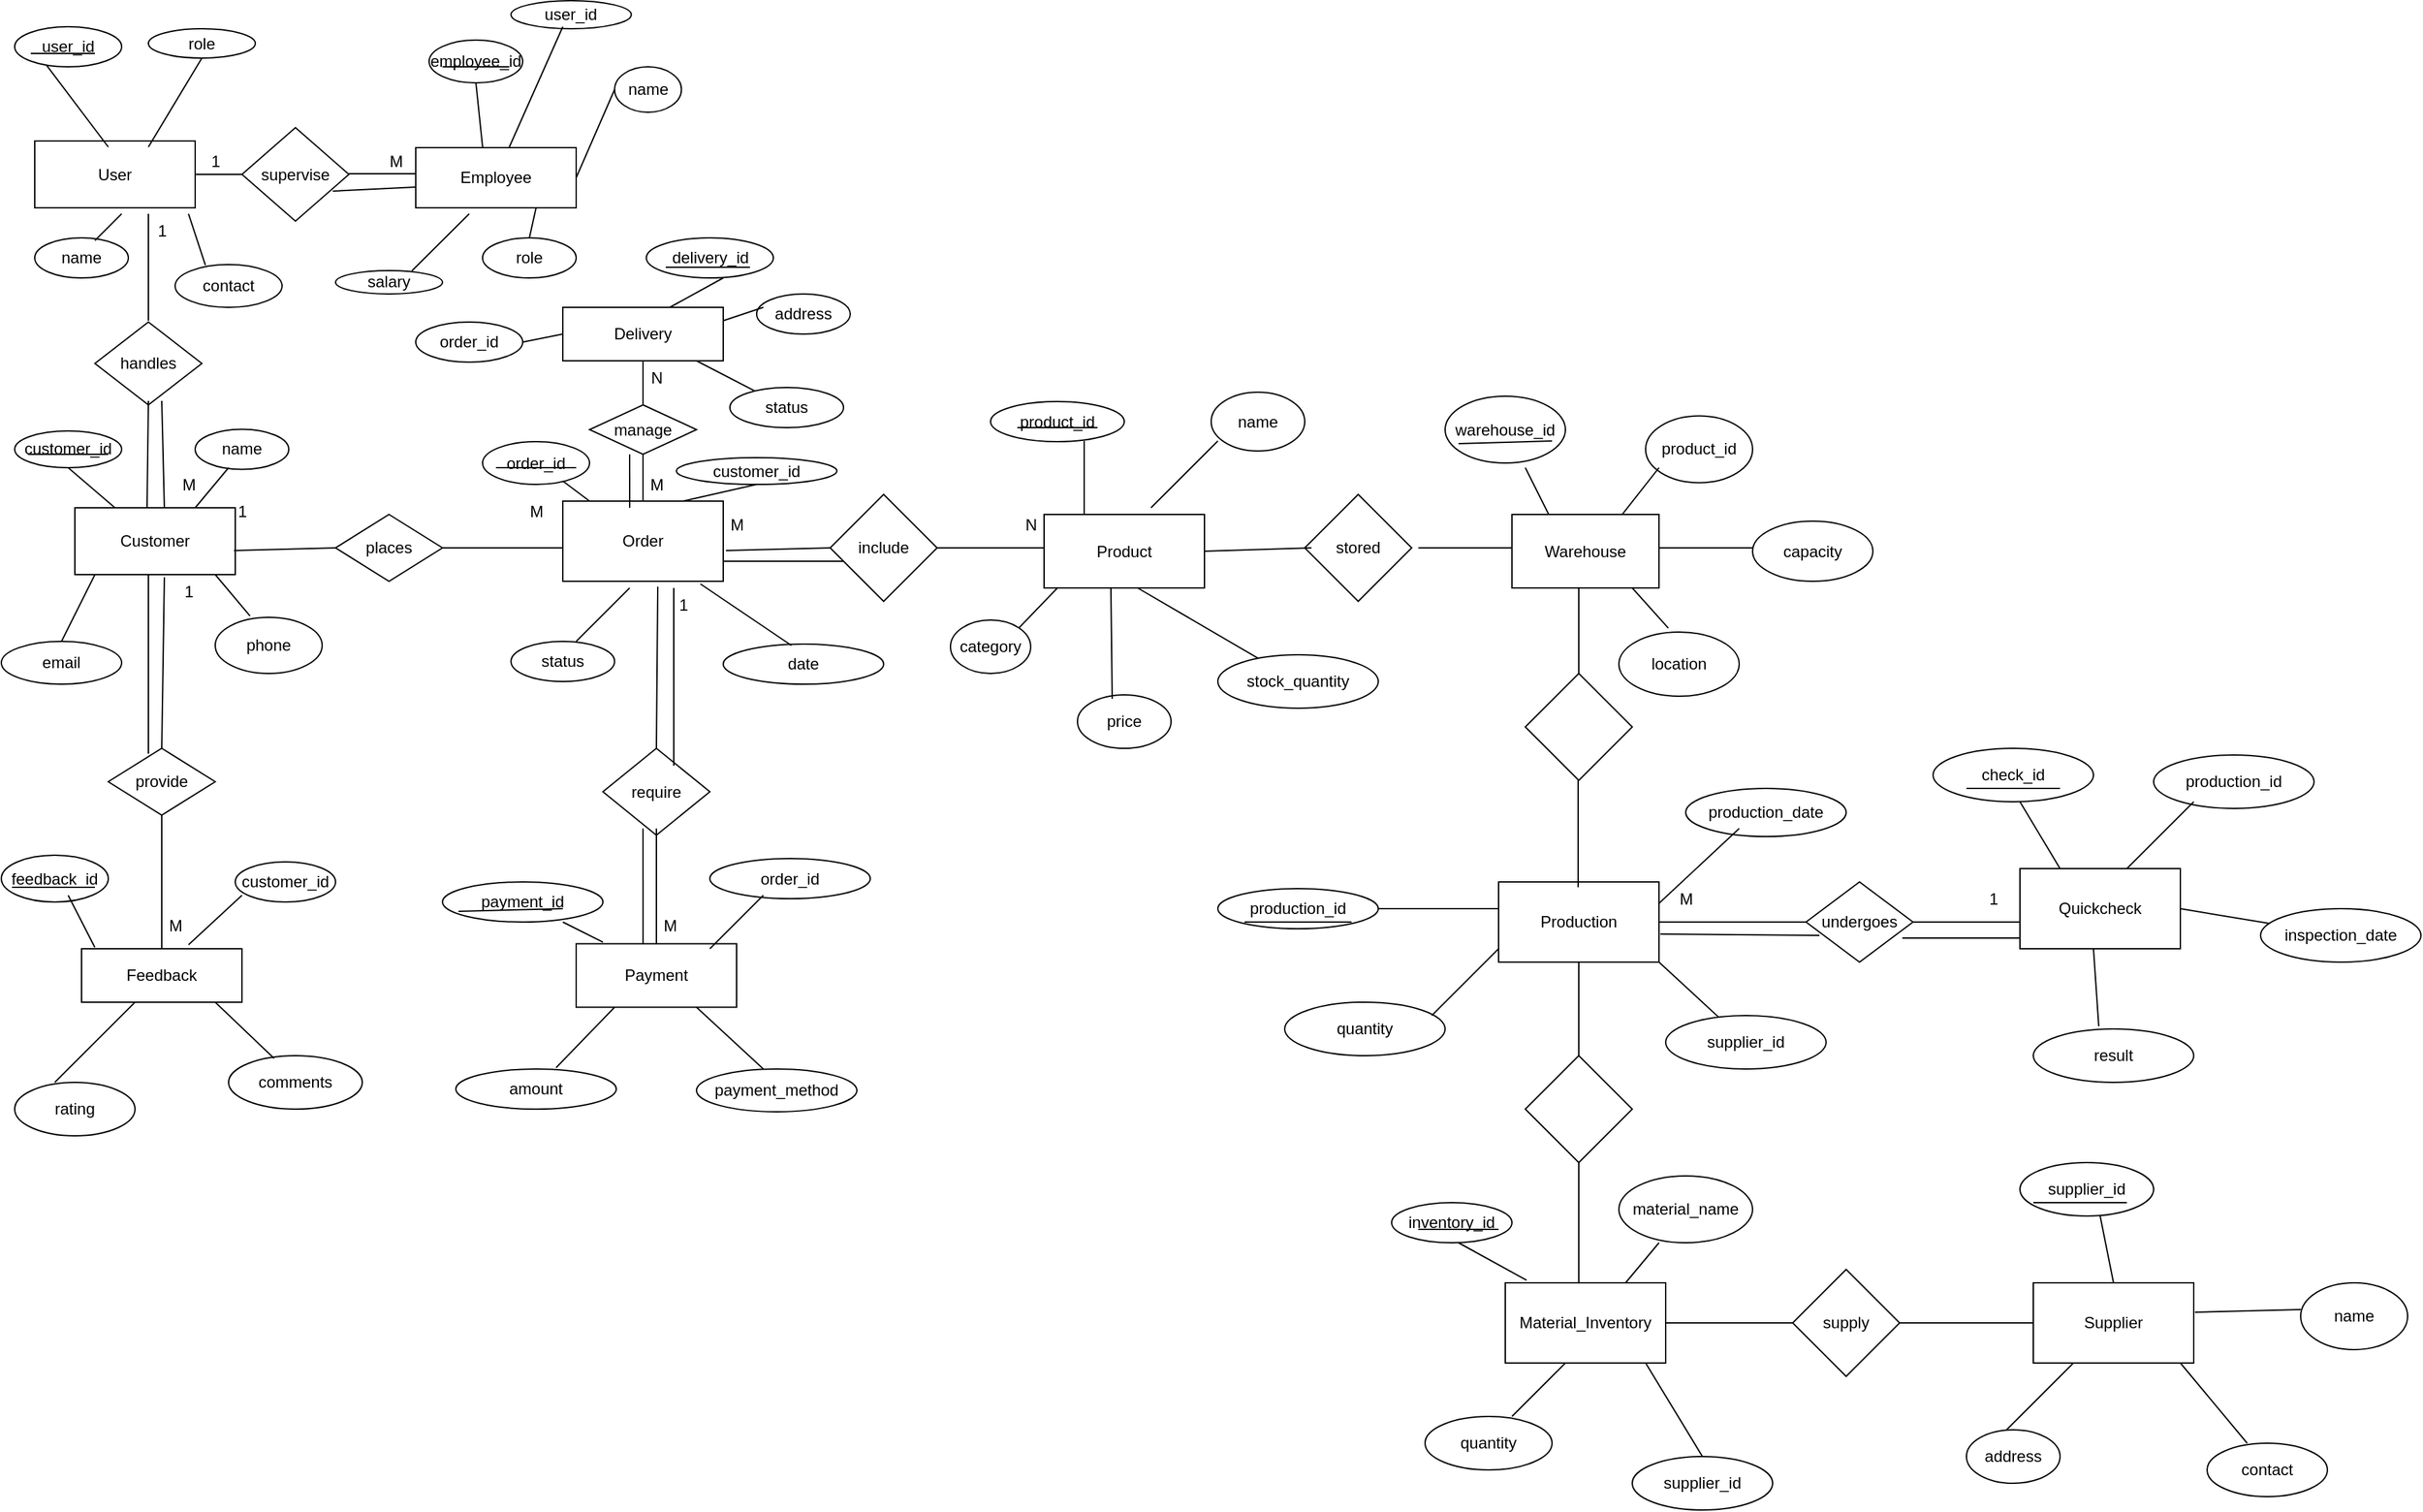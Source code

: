 <mxfile version="26.1.0">
  <diagram name="Page-1" id="tY160nIjRVUeN9yf9rYt">
    <mxGraphModel dx="1669" dy="731" grid="1" gridSize="10" guides="1" tooltips="1" connect="1" arrows="1" fold="1" page="1" pageScale="1" pageWidth="2339" pageHeight="3300" math="0" shadow="0">
      <root>
        <mxCell id="0" />
        <mxCell id="1" parent="0" />
        <mxCell id="fzBJJGRwk2IUik0zCbTJ-2" value="User" style="rounded=0;whiteSpace=wrap;html=1;" parent="1" vertex="1">
          <mxGeometry x="35" y="1775.5" width="120" height="50" as="geometry" />
        </mxCell>
        <mxCell id="fzBJJGRwk2IUik0zCbTJ-7" value="Employee" style="rounded=0;whiteSpace=wrap;html=1;" parent="1" vertex="1">
          <mxGeometry x="320" y="1780.5" width="120" height="45" as="geometry" />
        </mxCell>
        <mxCell id="fzBJJGRwk2IUik0zCbTJ-11" value="Customer" style="rounded=0;whiteSpace=wrap;html=1;" parent="1" vertex="1">
          <mxGeometry x="65" y="2050" width="120" height="50" as="geometry" />
        </mxCell>
        <mxCell id="fzBJJGRwk2IUik0zCbTJ-12" value="" style="endArrow=none;html=1;rounded=0;exitX=1;exitY=0.5;exitDx=0;exitDy=0;" parent="1" source="fzBJJGRwk2IUik0zCbTJ-2" target="fzBJJGRwk2IUik0zCbTJ-5" edge="1">
          <mxGeometry width="50" height="50" relative="1" as="geometry">
            <mxPoint x="160" y="1840" as="sourcePoint" />
            <mxPoint x="280" y="1840" as="targetPoint" />
          </mxGeometry>
        </mxCell>
        <mxCell id="fzBJJGRwk2IUik0zCbTJ-5" value="supervise" style="rhombus;whiteSpace=wrap;html=1;" parent="1" vertex="1">
          <mxGeometry x="190" y="1765.5" width="80" height="70" as="geometry" />
        </mxCell>
        <mxCell id="fzBJJGRwk2IUik0zCbTJ-14" value="provide" style="rhombus;whiteSpace=wrap;html=1;" parent="1" vertex="1">
          <mxGeometry x="90" y="2230" width="80" height="50" as="geometry" />
        </mxCell>
        <mxCell id="fzBJJGRwk2IUik0zCbTJ-18" value="Feedback" style="rounded=0;whiteSpace=wrap;html=1;" parent="1" vertex="1">
          <mxGeometry x="70" y="2380" width="120" height="40" as="geometry" />
        </mxCell>
        <mxCell id="fzBJJGRwk2IUik0zCbTJ-25" value="Order" style="rounded=0;whiteSpace=wrap;html=1;" parent="1" vertex="1">
          <mxGeometry x="430" y="2045" width="120" height="60" as="geometry" />
        </mxCell>
        <mxCell id="fzBJJGRwk2IUik0zCbTJ-32" style="edgeStyle=orthogonalEdgeStyle;rounded=0;orthogonalLoop=1;jettySize=auto;html=1;exitX=0.5;exitY=1;exitDx=0;exitDy=0;" parent="1" edge="1">
          <mxGeometry relative="1" as="geometry">
            <mxPoint x="700" y="2120" as="sourcePoint" />
            <mxPoint x="700" y="2120" as="targetPoint" />
          </mxGeometry>
        </mxCell>
        <mxCell id="fzBJJGRwk2IUik0zCbTJ-37" value="Delivery" style="rounded=0;whiteSpace=wrap;html=1;" parent="1" vertex="1">
          <mxGeometry x="430" y="1900" width="120" height="40" as="geometry" />
        </mxCell>
        <mxCell id="fzBJJGRwk2IUik0zCbTJ-38" value="Payment" style="rounded=0;whiteSpace=wrap;html=1;" parent="1" vertex="1">
          <mxGeometry x="440" y="2376.25" width="120" height="47.5" as="geometry" />
        </mxCell>
        <mxCell id="fzBJJGRwk2IUik0zCbTJ-39" value="Product" style="rounded=0;whiteSpace=wrap;html=1;" parent="1" vertex="1">
          <mxGeometry x="790" y="2055" width="120" height="55" as="geometry" />
        </mxCell>
        <mxCell id="fzBJJGRwk2IUik0zCbTJ-46" value="Warehouse" style="rounded=0;whiteSpace=wrap;html=1;" parent="1" vertex="1">
          <mxGeometry x="1140" y="2055" width="110" height="55" as="geometry" />
        </mxCell>
        <mxCell id="fzBJJGRwk2IUik0zCbTJ-71" value="1" style="text;html=1;align=center;verticalAlign=middle;resizable=0;points=[];autosize=1;strokeColor=none;fillColor=none;" parent="1" vertex="1">
          <mxGeometry x="155" y="1775.5" width="30" height="30" as="geometry" />
        </mxCell>
        <mxCell id="fzBJJGRwk2IUik0zCbTJ-72" value="M" style="text;html=1;align=center;verticalAlign=middle;resizable=0;points=[];autosize=1;strokeColor=none;fillColor=none;" parent="1" vertex="1">
          <mxGeometry x="290" y="1775.5" width="30" height="30" as="geometry" />
        </mxCell>
        <mxCell id="fzBJJGRwk2IUik0zCbTJ-121" value="" style="endArrow=none;html=1;rounded=0;" parent="1" edge="1">
          <mxGeometry width="50" height="50" relative="1" as="geometry">
            <mxPoint x="270" y="1800" as="sourcePoint" />
            <mxPoint x="320" y="1800" as="targetPoint" />
          </mxGeometry>
        </mxCell>
        <mxCell id="fzBJJGRwk2IUik0zCbTJ-132" value="" style="endArrow=none;html=1;rounded=0;exitX=0.85;exitY=0.679;exitDx=0;exitDy=0;exitPerimeter=0;" parent="1" source="fzBJJGRwk2IUik0zCbTJ-5" edge="1">
          <mxGeometry width="50" height="50" relative="1" as="geometry">
            <mxPoint x="270" y="1860" as="sourcePoint" />
            <mxPoint x="320" y="1810" as="targetPoint" />
          </mxGeometry>
        </mxCell>
        <mxCell id="fzBJJGRwk2IUik0zCbTJ-205" value="payment_id" style="ellipse;whiteSpace=wrap;html=1;" parent="1" vertex="1">
          <mxGeometry x="340" y="2330" width="120" height="30" as="geometry" />
        </mxCell>
        <mxCell id="fzBJJGRwk2IUik0zCbTJ-206" value="amount" style="ellipse;whiteSpace=wrap;html=1;" parent="1" vertex="1">
          <mxGeometry x="350" y="2470" width="120" height="30" as="geometry" />
        </mxCell>
        <mxCell id="fzBJJGRwk2IUik0zCbTJ-207" value="payment_method" style="ellipse;whiteSpace=wrap;html=1;" parent="1" vertex="1">
          <mxGeometry x="530" y="2470" width="120" height="32" as="geometry" />
        </mxCell>
        <mxCell id="fzBJJGRwk2IUik0zCbTJ-208" value="order_id" style="ellipse;whiteSpace=wrap;html=1;" parent="1" vertex="1">
          <mxGeometry x="540" y="2312.5" width="120" height="30" as="geometry" />
        </mxCell>
        <mxCell id="fzBJJGRwk2IUik0zCbTJ-209" value="status" style="ellipse;whiteSpace=wrap;html=1;strokeColor=default;align=center;verticalAlign=middle;fontFamily=Helvetica;fontSize=12;fontColor=default;fillColor=default;" parent="1" vertex="1">
          <mxGeometry x="555" y="1960" width="85" height="30" as="geometry" />
        </mxCell>
        <mxCell id="fzBJJGRwk2IUik0zCbTJ-210" value="address" style="ellipse;whiteSpace=wrap;html=1;strokeColor=default;align=center;verticalAlign=middle;fontFamily=Helvetica;fontSize=12;fontColor=default;fillColor=default;" parent="1" vertex="1">
          <mxGeometry x="575" y="1890" width="70" height="30" as="geometry" />
        </mxCell>
        <mxCell id="fzBJJGRwk2IUik0zCbTJ-211" value="order_id" style="ellipse;whiteSpace=wrap;html=1;strokeColor=default;align=center;verticalAlign=middle;fontFamily=Helvetica;fontSize=12;fontColor=default;fillColor=default;" parent="1" vertex="1">
          <mxGeometry x="320" y="1911" width="80" height="30" as="geometry" />
        </mxCell>
        <mxCell id="fzBJJGRwk2IUik0zCbTJ-212" value="delivery_id" style="ellipse;whiteSpace=wrap;html=1;strokeColor=default;align=center;verticalAlign=middle;fontFamily=Helvetica;fontSize=12;fontColor=default;fillColor=default;" parent="1" vertex="1">
          <mxGeometry x="492.5" y="1848" width="95" height="30" as="geometry" />
        </mxCell>
        <mxCell id="fzBJJGRwk2IUik0zCbTJ-213" value="contact" style="ellipse;whiteSpace=wrap;html=1;strokeColor=default;align=center;verticalAlign=middle;fontFamily=Helvetica;fontSize=12;fontColor=default;fillColor=default;" parent="1" vertex="1">
          <mxGeometry x="140" y="1868" width="80" height="32" as="geometry" />
        </mxCell>
        <mxCell id="fzBJJGRwk2IUik0zCbTJ-214" value="name" style="ellipse;whiteSpace=wrap;html=1;strokeColor=default;align=center;verticalAlign=middle;fontFamily=Helvetica;fontSize=12;fontColor=default;fillColor=default;" parent="1" vertex="1">
          <mxGeometry x="35" y="1848" width="70" height="30" as="geometry" />
        </mxCell>
        <mxCell id="fzBJJGRwk2IUik0zCbTJ-215" value="user_id" style="ellipse;whiteSpace=wrap;html=1;strokeColor=default;align=center;verticalAlign=middle;fontFamily=Helvetica;fontSize=12;fontColor=default;fillColor=default;" parent="1" vertex="1">
          <mxGeometry x="20" y="1690" width="80" height="30" as="geometry" />
        </mxCell>
        <mxCell id="fzBJJGRwk2IUik0zCbTJ-216" value="phone" style="ellipse;whiteSpace=wrap;html=1;strokeColor=default;align=center;verticalAlign=middle;fontFamily=Helvetica;fontSize=12;fontColor=default;fillColor=default;" parent="1" vertex="1">
          <mxGeometry x="170" y="2132" width="80" height="42" as="geometry" />
        </mxCell>
        <mxCell id="fzBJJGRwk2IUik0zCbTJ-217" value="name" style="ellipse;whiteSpace=wrap;html=1;strokeColor=default;align=center;verticalAlign=middle;fontFamily=Helvetica;fontSize=12;fontColor=default;fillColor=default;" parent="1" vertex="1">
          <mxGeometry x="155" y="1991.25" width="70" height="30" as="geometry" />
        </mxCell>
        <mxCell id="fzBJJGRwk2IUik0zCbTJ-218" value="customer_id" style="ellipse;whiteSpace=wrap;html=1;strokeColor=default;align=center;verticalAlign=middle;fontFamily=Helvetica;fontSize=12;fontColor=default;fillColor=default;" parent="1" vertex="1">
          <mxGeometry x="20" y="1992.5" width="80" height="27.5" as="geometry" />
        </mxCell>
        <mxCell id="fzBJJGRwk2IUik0zCbTJ-219" value="email" style="ellipse;whiteSpace=wrap;html=1;strokeColor=default;align=center;verticalAlign=middle;fontFamily=Helvetica;fontSize=12;fontColor=default;fillColor=default;" parent="1" vertex="1">
          <mxGeometry x="10" y="2150" width="90" height="32" as="geometry" />
        </mxCell>
        <mxCell id="fzBJJGRwk2IUik0zCbTJ-220" style="edgeStyle=orthogonalEdgeStyle;rounded=0;orthogonalLoop=1;jettySize=auto;html=1;exitX=0.5;exitY=1;exitDx=0;exitDy=0;fontFamily=Helvetica;fontSize=12;fontColor=default;" parent="1" source="fzBJJGRwk2IUik0zCbTJ-219" target="fzBJJGRwk2IUik0zCbTJ-219" edge="1">
          <mxGeometry relative="1" as="geometry" />
        </mxCell>
        <mxCell id="fzBJJGRwk2IUik0zCbTJ-221" style="edgeStyle=orthogonalEdgeStyle;rounded=0;orthogonalLoop=1;jettySize=auto;html=1;exitX=0.5;exitY=1;exitDx=0;exitDy=0;fontFamily=Helvetica;fontSize=12;fontColor=default;" parent="1" source="fzBJJGRwk2IUik0zCbTJ-216" target="fzBJJGRwk2IUik0zCbTJ-216" edge="1">
          <mxGeometry relative="1" as="geometry" />
        </mxCell>
        <mxCell id="fzBJJGRwk2IUik0zCbTJ-222" value="" style="endArrow=none;html=1;rounded=0;fontFamily=Helvetica;fontSize=12;fontColor=default;" parent="1" edge="1">
          <mxGeometry width="50" height="50" relative="1" as="geometry">
            <mxPoint x="80" y="1850" as="sourcePoint" />
            <mxPoint x="100" y="1830" as="targetPoint" />
          </mxGeometry>
        </mxCell>
        <mxCell id="fzBJJGRwk2IUik0zCbTJ-223" value="" style="endArrow=none;html=1;rounded=0;fontFamily=Helvetica;fontSize=12;fontColor=default;exitX=0.283;exitY=0.013;exitDx=0;exitDy=0;exitPerimeter=0;" parent="1" source="fzBJJGRwk2IUik0zCbTJ-213" edge="1">
          <mxGeometry width="50" height="50" relative="1" as="geometry">
            <mxPoint x="100" y="1880" as="sourcePoint" />
            <mxPoint x="150" y="1830" as="targetPoint" />
          </mxGeometry>
        </mxCell>
        <mxCell id="fzBJJGRwk2IUik0zCbTJ-224" value="" style="endArrow=none;html=1;rounded=0;fontFamily=Helvetica;fontSize=12;fontColor=default;entryX=0.3;entryY=0.969;entryDx=0;entryDy=0;entryPerimeter=0;" parent="1" target="fzBJJGRwk2IUik0zCbTJ-215" edge="1">
          <mxGeometry width="50" height="50" relative="1" as="geometry">
            <mxPoint x="90" y="1780" as="sourcePoint" />
            <mxPoint x="140" y="1730" as="targetPoint" />
          </mxGeometry>
        </mxCell>
        <mxCell id="fzBJJGRwk2IUik0zCbTJ-242" value="order_id" style="ellipse;whiteSpace=wrap;html=1;strokeColor=default;align=center;verticalAlign=middle;fontFamily=Helvetica;fontSize=12;fontColor=default;fillColor=default;" parent="1" vertex="1">
          <mxGeometry x="370" y="2000.5" width="80" height="32" as="geometry" />
        </mxCell>
        <mxCell id="fzBJJGRwk2IUik0zCbTJ-243" value="date" style="ellipse;whiteSpace=wrap;html=1;strokeColor=default;align=center;verticalAlign=middle;fontFamily=Helvetica;fontSize=12;fontColor=default;fillColor=default;" parent="1" vertex="1">
          <mxGeometry x="550" y="2152" width="120" height="30" as="geometry" />
        </mxCell>
        <mxCell id="fzBJJGRwk2IUik0zCbTJ-244" value="status" style="ellipse;whiteSpace=wrap;html=1;strokeColor=default;align=center;verticalAlign=middle;fontFamily=Helvetica;fontSize=12;fontColor=default;fillColor=default;" parent="1" vertex="1">
          <mxGeometry x="391.25" y="2150" width="77.5" height="30" as="geometry" />
        </mxCell>
        <mxCell id="fzBJJGRwk2IUik0zCbTJ-245" value="customer_id" style="ellipse;whiteSpace=wrap;html=1;strokeColor=default;align=center;verticalAlign=middle;fontFamily=Helvetica;fontSize=12;fontColor=default;fillColor=default;" parent="1" vertex="1">
          <mxGeometry x="515" y="2012.5" width="120" height="20" as="geometry" />
        </mxCell>
        <mxCell id="fzBJJGRwk2IUik0zCbTJ-250" value="rating" style="ellipse;whiteSpace=wrap;html=1;strokeColor=default;align=center;verticalAlign=middle;fontFamily=Helvetica;fontSize=12;fontColor=default;fillColor=default;" parent="1" vertex="1">
          <mxGeometry x="20" y="2480" width="90" height="40" as="geometry" />
        </mxCell>
        <mxCell id="fzBJJGRwk2IUik0zCbTJ-251" value="comments" style="ellipse;whiteSpace=wrap;html=1;strokeColor=default;align=center;verticalAlign=middle;fontFamily=Helvetica;fontSize=12;fontColor=default;fillColor=default;" parent="1" vertex="1">
          <mxGeometry x="180" y="2460" width="100" height="40" as="geometry" />
        </mxCell>
        <mxCell id="fzBJJGRwk2IUik0zCbTJ-252" value="customer_id" style="ellipse;whiteSpace=wrap;html=1;strokeColor=default;align=center;verticalAlign=middle;fontFamily=Helvetica;fontSize=12;fontColor=default;fillColor=default;" parent="1" vertex="1">
          <mxGeometry x="185" y="2315" width="75" height="30" as="geometry" />
        </mxCell>
        <mxCell id="fzBJJGRwk2IUik0zCbTJ-253" value="feedback_id" style="ellipse;whiteSpace=wrap;html=1;strokeColor=default;align=center;verticalAlign=middle;fontFamily=Helvetica;fontSize=12;fontColor=default;fillColor=default;" parent="1" vertex="1">
          <mxGeometry x="10" y="2310" width="80" height="35" as="geometry" />
        </mxCell>
        <mxCell id="fzBJJGRwk2IUik0zCbTJ-258" value="salary" style="ellipse;whiteSpace=wrap;html=1;strokeColor=default;align=center;verticalAlign=middle;fontFamily=Helvetica;fontSize=12;fontColor=default;fillColor=default;" parent="1" vertex="1">
          <mxGeometry x="260" y="1872.5" width="80" height="17.5" as="geometry" />
        </mxCell>
        <mxCell id="fzBJJGRwk2IUik0zCbTJ-259" value="employee_id" style="ellipse;whiteSpace=wrap;html=1;strokeColor=default;align=center;verticalAlign=middle;fontFamily=Helvetica;fontSize=12;fontColor=default;fillColor=default;" parent="1" vertex="1">
          <mxGeometry x="330" y="1700" width="70" height="32" as="geometry" />
        </mxCell>
        <mxCell id="fzBJJGRwk2IUik0zCbTJ-260" value="role" style="ellipse;whiteSpace=wrap;html=1;strokeColor=default;align=center;verticalAlign=middle;fontFamily=Helvetica;fontSize=12;fontColor=default;fillColor=default;" parent="1" vertex="1">
          <mxGeometry x="370" y="1848" width="70" height="30" as="geometry" />
        </mxCell>
        <mxCell id="fzBJJGRwk2IUik0zCbTJ-261" value="name" style="ellipse;whiteSpace=wrap;html=1;strokeColor=default;align=center;verticalAlign=middle;fontFamily=Helvetica;fontSize=12;fontColor=default;fillColor=default;" parent="1" vertex="1">
          <mxGeometry x="468.75" y="1720" width="50" height="34" as="geometry" />
        </mxCell>
        <mxCell id="fzBJJGRwk2IUik0zCbTJ-262" value="user_id" style="ellipse;whiteSpace=wrap;html=1;strokeColor=default;align=center;verticalAlign=middle;fontFamily=Helvetica;fontSize=12;fontColor=default;fillColor=default;" parent="1" vertex="1">
          <mxGeometry x="391.25" y="1670.5" width="90" height="21" as="geometry" />
        </mxCell>
        <mxCell id="fzBJJGRwk2IUik0zCbTJ-263" value="" style="endArrow=none;html=1;rounded=0;fontFamily=Helvetica;fontSize=12;fontColor=default;exitX=0.713;exitY=0.014;exitDx=0;exitDy=0;exitPerimeter=0;" parent="1" source="fzBJJGRwk2IUik0zCbTJ-258" edge="1">
          <mxGeometry width="50" height="50" relative="1" as="geometry">
            <mxPoint x="310" y="1880" as="sourcePoint" />
            <mxPoint x="360" y="1830" as="targetPoint" />
          </mxGeometry>
        </mxCell>
        <mxCell id="fzBJJGRwk2IUik0zCbTJ-265" value="" style="endArrow=none;html=1;rounded=0;fontFamily=Helvetica;fontSize=12;fontColor=default;entryX=0.5;entryY=1;entryDx=0;entryDy=0;" parent="1" edge="1" target="fzBJJGRwk2IUik0zCbTJ-259">
          <mxGeometry width="50" height="50" relative="1" as="geometry">
            <mxPoint x="370" y="1780" as="sourcePoint" />
            <mxPoint x="380" y="1760" as="targetPoint" />
          </mxGeometry>
        </mxCell>
        <mxCell id="fzBJJGRwk2IUik0zCbTJ-266" value="" style="endArrow=none;html=1;rounded=0;fontFamily=Helvetica;fontSize=12;fontColor=default;entryX=0;entryY=0.5;entryDx=0;entryDy=0;exitX=1;exitY=0.5;exitDx=0;exitDy=0;" parent="1" source="fzBJJGRwk2IUik0zCbTJ-7" target="fzBJJGRwk2IUik0zCbTJ-261" edge="1">
          <mxGeometry width="50" height="50" relative="1" as="geometry">
            <mxPoint x="400" y="1850" as="sourcePoint" />
            <mxPoint x="450" y="1800" as="targetPoint" />
          </mxGeometry>
        </mxCell>
        <mxCell id="_8vaypib-p7jJfoowvLp-3" value="role" style="ellipse;whiteSpace=wrap;html=1;" vertex="1" parent="1">
          <mxGeometry x="120" y="1691.5" width="80" height="22" as="geometry" />
        </mxCell>
        <mxCell id="_8vaypib-p7jJfoowvLp-4" value="" style="endArrow=none;html=1;rounded=0;entryX=0.5;entryY=1;entryDx=0;entryDy=0;" edge="1" parent="1" target="_8vaypib-p7jJfoowvLp-3">
          <mxGeometry width="50" height="50" relative="1" as="geometry">
            <mxPoint x="120" y="1780" as="sourcePoint" />
            <mxPoint x="170" y="1730" as="targetPoint" />
          </mxGeometry>
        </mxCell>
        <mxCell id="_8vaypib-p7jJfoowvLp-7" value="handles" style="rhombus;whiteSpace=wrap;html=1;" vertex="1" parent="1">
          <mxGeometry x="80" y="1911" width="80" height="62" as="geometry" />
        </mxCell>
        <mxCell id="_8vaypib-p7jJfoowvLp-8" value="require" style="rhombus;whiteSpace=wrap;html=1;" vertex="1" parent="1">
          <mxGeometry x="460" y="2230" width="80" height="65" as="geometry" />
        </mxCell>
        <mxCell id="_8vaypib-p7jJfoowvLp-9" value="" style="endArrow=none;html=1;rounded=0;" edge="1" parent="1">
          <mxGeometry width="50" height="50" relative="1" as="geometry">
            <mxPoint x="120" y="1910" as="sourcePoint" />
            <mxPoint x="120" y="1830" as="targetPoint" />
          </mxGeometry>
        </mxCell>
        <mxCell id="_8vaypib-p7jJfoowvLp-11" value="" style="endArrow=none;html=1;rounded=0;exitX=0.45;exitY=0;exitDx=0;exitDy=0;exitPerimeter=0;" edge="1" parent="1" source="fzBJJGRwk2IUik0zCbTJ-11">
          <mxGeometry width="50" height="50" relative="1" as="geometry">
            <mxPoint x="120" y="2040" as="sourcePoint" />
            <mxPoint x="120" y="1970" as="targetPoint" />
          </mxGeometry>
        </mxCell>
        <mxCell id="_8vaypib-p7jJfoowvLp-13" value="" style="endArrow=none;html=1;rounded=0;entryX=0.558;entryY=1.04;entryDx=0;entryDy=0;entryPerimeter=0;" edge="1" parent="1" target="fzBJJGRwk2IUik0zCbTJ-11">
          <mxGeometry width="50" height="50" relative="1" as="geometry">
            <mxPoint x="130" y="2230" as="sourcePoint" />
            <mxPoint x="180" y="2180" as="targetPoint" />
          </mxGeometry>
        </mxCell>
        <mxCell id="_8vaypib-p7jJfoowvLp-14" value="" style="endArrow=none;html=1;rounded=0;" edge="1" parent="1" source="fzBJJGRwk2IUik0zCbTJ-18">
          <mxGeometry width="50" height="50" relative="1" as="geometry">
            <mxPoint x="80" y="2330" as="sourcePoint" />
            <mxPoint x="130" y="2280" as="targetPoint" />
          </mxGeometry>
        </mxCell>
        <mxCell id="_8vaypib-p7jJfoowvLp-15" value="" style="endArrow=none;html=1;rounded=0;exitX=0.083;exitY=-0.025;exitDx=0;exitDy=0;exitPerimeter=0;" edge="1" parent="1" source="fzBJJGRwk2IUik0zCbTJ-18">
          <mxGeometry width="50" height="50" relative="1" as="geometry">
            <mxPoint x="10" y="2390" as="sourcePoint" />
            <mxPoint x="60" y="2340" as="targetPoint" />
          </mxGeometry>
        </mxCell>
        <mxCell id="_8vaypib-p7jJfoowvLp-16" value="" style="endArrow=none;html=1;rounded=0;exitX=0.25;exitY=0;exitDx=0;exitDy=0;" edge="1" parent="1" source="fzBJJGRwk2IUik0zCbTJ-11">
          <mxGeometry width="50" height="50" relative="1" as="geometry">
            <mxPoint x="10" y="2070" as="sourcePoint" />
            <mxPoint x="60" y="2020" as="targetPoint" />
          </mxGeometry>
        </mxCell>
        <mxCell id="_8vaypib-p7jJfoowvLp-17" value="" style="endArrow=none;html=1;rounded=0;exitX=0.75;exitY=0;exitDx=0;exitDy=0;" edge="1" parent="1" source="fzBJJGRwk2IUik0zCbTJ-11">
          <mxGeometry width="50" height="50" relative="1" as="geometry">
            <mxPoint x="130" y="2070" as="sourcePoint" />
            <mxPoint x="180" y="2020" as="targetPoint" />
          </mxGeometry>
        </mxCell>
        <mxCell id="_8vaypib-p7jJfoowvLp-18" value="" style="endArrow=none;html=1;rounded=0;exitX=0.5;exitY=0;exitDx=0;exitDy=0;" edge="1" parent="1" source="fzBJJGRwk2IUik0zCbTJ-219">
          <mxGeometry width="50" height="50" relative="1" as="geometry">
            <mxPoint x="30" y="2150" as="sourcePoint" />
            <mxPoint x="80" y="2100" as="targetPoint" />
          </mxGeometry>
        </mxCell>
        <mxCell id="_8vaypib-p7jJfoowvLp-20" value="" style="endArrow=none;html=1;rounded=0;exitX=0.325;exitY=-0.024;exitDx=0;exitDy=0;exitPerimeter=0;" edge="1" parent="1" source="fzBJJGRwk2IUik0zCbTJ-216">
          <mxGeometry width="50" height="50" relative="1" as="geometry">
            <mxPoint x="120" y="2150" as="sourcePoint" />
            <mxPoint x="170" y="2100" as="targetPoint" />
          </mxGeometry>
        </mxCell>
        <mxCell id="_8vaypib-p7jJfoowvLp-21" value="" style="endArrow=none;html=1;rounded=0;exitX=0.667;exitY=-0.075;exitDx=0;exitDy=0;exitPerimeter=0;" edge="1" parent="1" source="fzBJJGRwk2IUik0zCbTJ-18">
          <mxGeometry width="50" height="50" relative="1" as="geometry">
            <mxPoint x="140" y="2390" as="sourcePoint" />
            <mxPoint x="190" y="2340" as="targetPoint" />
          </mxGeometry>
        </mxCell>
        <mxCell id="_8vaypib-p7jJfoowvLp-22" value="" style="endArrow=none;html=1;rounded=0;exitX=0.333;exitY=0;exitDx=0;exitDy=0;exitPerimeter=0;" edge="1" parent="1" source="fzBJJGRwk2IUik0zCbTJ-250">
          <mxGeometry width="50" height="50" relative="1" as="geometry">
            <mxPoint x="60" y="2470" as="sourcePoint" />
            <mxPoint x="110" y="2420" as="targetPoint" />
          </mxGeometry>
        </mxCell>
        <mxCell id="_8vaypib-p7jJfoowvLp-23" value="" style="endArrow=none;html=1;rounded=0;exitX=0.34;exitY=0.05;exitDx=0;exitDy=0;exitPerimeter=0;" edge="1" parent="1" source="fzBJJGRwk2IUik0zCbTJ-251">
          <mxGeometry width="50" height="50" relative="1" as="geometry">
            <mxPoint x="200" y="2450" as="sourcePoint" />
            <mxPoint x="170" y="2420" as="targetPoint" />
          </mxGeometry>
        </mxCell>
        <mxCell id="_8vaypib-p7jJfoowvLp-26" value="" style="endArrow=none;html=1;rounded=0;" edge="1" parent="1" source="fzBJJGRwk2IUik0zCbTJ-25">
          <mxGeometry width="50" height="50" relative="1" as="geometry">
            <mxPoint x="380" y="2080" as="sourcePoint" />
            <mxPoint x="430" y="2030" as="targetPoint" />
          </mxGeometry>
        </mxCell>
        <mxCell id="_8vaypib-p7jJfoowvLp-27" value="" style="endArrow=none;html=1;rounded=0;exitX=0.75;exitY=0;exitDx=0;exitDy=0;entryX=0.5;entryY=1;entryDx=0;entryDy=0;" edge="1" parent="1" source="fzBJJGRwk2IUik0zCbTJ-25" target="fzBJJGRwk2IUik0zCbTJ-245">
          <mxGeometry width="50" height="50" relative="1" as="geometry">
            <mxPoint x="530" y="2091.25" as="sourcePoint" />
            <mxPoint x="580" y="2041.25" as="targetPoint" />
          </mxGeometry>
        </mxCell>
        <mxCell id="_8vaypib-p7jJfoowvLp-28" value="" style="endArrow=none;html=1;rounded=0;" edge="1" parent="1">
          <mxGeometry width="50" height="50" relative="1" as="geometry">
            <mxPoint x="440" y="2150" as="sourcePoint" />
            <mxPoint x="480" y="2110" as="targetPoint" />
          </mxGeometry>
        </mxCell>
        <mxCell id="_8vaypib-p7jJfoowvLp-29" value="" style="endArrow=none;html=1;rounded=0;exitX=0.425;exitY=0.033;exitDx=0;exitDy=0;exitPerimeter=0;entryX=0.858;entryY=1.033;entryDx=0;entryDy=0;entryPerimeter=0;" edge="1" parent="1" source="fzBJJGRwk2IUik0zCbTJ-243" target="fzBJJGRwk2IUik0zCbTJ-25">
          <mxGeometry width="50" height="50" relative="1" as="geometry">
            <mxPoint x="500" y="2162.5" as="sourcePoint" />
            <mxPoint x="550" y="2112.5" as="targetPoint" />
          </mxGeometry>
        </mxCell>
        <mxCell id="_8vaypib-p7jJfoowvLp-30" value="" style="endArrow=none;html=1;rounded=0;exitX=0.5;exitY=0;exitDx=0;exitDy=0;entryX=0.592;entryY=1.067;entryDx=0;entryDy=0;entryPerimeter=0;" edge="1" parent="1" source="_8vaypib-p7jJfoowvLp-8" target="fzBJJGRwk2IUik0zCbTJ-25">
          <mxGeometry width="50" height="50" relative="1" as="geometry">
            <mxPoint x="450" y="2162.5" as="sourcePoint" />
            <mxPoint x="500" y="2110" as="targetPoint" />
          </mxGeometry>
        </mxCell>
        <mxCell id="_8vaypib-p7jJfoowvLp-31" value="" style="endArrow=none;html=1;rounded=0;exitX=0.5;exitY=0;exitDx=0;exitDy=0;" edge="1" parent="1" source="fzBJJGRwk2IUik0zCbTJ-38">
          <mxGeometry width="50" height="50" relative="1" as="geometry">
            <mxPoint x="500" y="2370" as="sourcePoint" />
            <mxPoint x="500" y="2290" as="targetPoint" />
          </mxGeometry>
        </mxCell>
        <mxCell id="_8vaypib-p7jJfoowvLp-32" value="" style="endArrow=none;html=1;rounded=0;exitX=0.167;exitY=-0.026;exitDx=0;exitDy=0;exitPerimeter=0;" edge="1" parent="1" source="fzBJJGRwk2IUik0zCbTJ-38">
          <mxGeometry width="50" height="50" relative="1" as="geometry">
            <mxPoint x="380" y="2410" as="sourcePoint" />
            <mxPoint x="430" y="2360" as="targetPoint" />
          </mxGeometry>
        </mxCell>
        <mxCell id="_8vaypib-p7jJfoowvLp-33" value="" style="endArrow=none;html=1;rounded=0;exitX=0.625;exitY=-0.033;exitDx=0;exitDy=0;exitPerimeter=0;" edge="1" parent="1" source="fzBJJGRwk2IUik0zCbTJ-206">
          <mxGeometry width="50" height="50" relative="1" as="geometry">
            <mxPoint x="418.75" y="2473.75" as="sourcePoint" />
            <mxPoint x="468.75" y="2423.75" as="targetPoint" />
          </mxGeometry>
        </mxCell>
        <mxCell id="_8vaypib-p7jJfoowvLp-34" value="" style="endArrow=none;html=1;rounded=0;exitX=0.417;exitY=0;exitDx=0;exitDy=0;exitPerimeter=0;entryX=0.75;entryY=1;entryDx=0;entryDy=0;" edge="1" parent="1" source="fzBJJGRwk2IUik0zCbTJ-207" target="fzBJJGRwk2IUik0zCbTJ-38">
          <mxGeometry width="50" height="50" relative="1" as="geometry">
            <mxPoint x="490" y="2470" as="sourcePoint" />
            <mxPoint x="540" y="2430" as="targetPoint" />
          </mxGeometry>
        </mxCell>
        <mxCell id="_8vaypib-p7jJfoowvLp-35" value="" style="endArrow=none;html=1;rounded=0;" edge="1" parent="1">
          <mxGeometry width="50" height="50" relative="1" as="geometry">
            <mxPoint x="540" y="2380" as="sourcePoint" />
            <mxPoint x="580" y="2340" as="targetPoint" />
          </mxGeometry>
        </mxCell>
        <mxCell id="_8vaypib-p7jJfoowvLp-36" value="manage" style="rhombus;whiteSpace=wrap;html=1;" vertex="1" parent="1">
          <mxGeometry x="450" y="1973" width="80" height="37" as="geometry" />
        </mxCell>
        <mxCell id="_8vaypib-p7jJfoowvLp-38" value="" style="endArrow=none;html=1;rounded=0;exitX=0.5;exitY=0;exitDx=0;exitDy=0;" edge="1" parent="1" source="fzBJJGRwk2IUik0zCbTJ-25">
          <mxGeometry width="50" height="50" relative="1" as="geometry">
            <mxPoint x="440" y="2060" as="sourcePoint" />
            <mxPoint x="490" y="2010" as="targetPoint" />
          </mxGeometry>
        </mxCell>
        <mxCell id="_8vaypib-p7jJfoowvLp-39" value="" style="endArrow=none;html=1;rounded=0;" edge="1" parent="1" source="_8vaypib-p7jJfoowvLp-36">
          <mxGeometry width="50" height="50" relative="1" as="geometry">
            <mxPoint x="440" y="1990" as="sourcePoint" />
            <mxPoint x="490" y="1940" as="targetPoint" />
          </mxGeometry>
        </mxCell>
        <mxCell id="_8vaypib-p7jJfoowvLp-40" value="" style="endArrow=none;html=1;rounded=0;exitX=1;exitY=0.5;exitDx=0;exitDy=0;" edge="1" parent="1" source="fzBJJGRwk2IUik0zCbTJ-211">
          <mxGeometry width="50" height="50" relative="1" as="geometry">
            <mxPoint x="380" y="1970" as="sourcePoint" />
            <mxPoint x="430" y="1920" as="targetPoint" />
          </mxGeometry>
        </mxCell>
        <mxCell id="_8vaypib-p7jJfoowvLp-41" value="" style="endArrow=none;html=1;rounded=0;exitX=0.667;exitY=0;exitDx=0;exitDy=0;exitPerimeter=0;" edge="1" parent="1" source="fzBJJGRwk2IUik0zCbTJ-37">
          <mxGeometry width="50" height="50" relative="1" as="geometry">
            <mxPoint x="500" y="1928" as="sourcePoint" />
            <mxPoint x="550" y="1878" as="targetPoint" />
          </mxGeometry>
        </mxCell>
        <mxCell id="_8vaypib-p7jJfoowvLp-42" value="" style="endArrow=none;html=1;rounded=0;" edge="1" parent="1" source="fzBJJGRwk2IUik0zCbTJ-209">
          <mxGeometry width="50" height="50" relative="1" as="geometry">
            <mxPoint x="480" y="1990" as="sourcePoint" />
            <mxPoint x="530" y="1940" as="targetPoint" />
          </mxGeometry>
        </mxCell>
        <mxCell id="_8vaypib-p7jJfoowvLp-43" value="" style="endArrow=none;html=1;rounded=0;exitX=1;exitY=0.25;exitDx=0;exitDy=0;" edge="1" parent="1" source="fzBJJGRwk2IUik0zCbTJ-37">
          <mxGeometry width="50" height="50" relative="1" as="geometry">
            <mxPoint x="530" y="1950" as="sourcePoint" />
            <mxPoint x="580" y="1900" as="targetPoint" />
          </mxGeometry>
        </mxCell>
        <mxCell id="_8vaypib-p7jJfoowvLp-44" value="places" style="rhombus;whiteSpace=wrap;html=1;" vertex="1" parent="1">
          <mxGeometry x="260" y="2055" width="80" height="50" as="geometry" />
        </mxCell>
        <mxCell id="_8vaypib-p7jJfoowvLp-47" value="" style="endArrow=none;html=1;rounded=0;exitX=0.992;exitY=0.64;exitDx=0;exitDy=0;exitPerimeter=0;" edge="1" parent="1" source="fzBJJGRwk2IUik0zCbTJ-11">
          <mxGeometry width="50" height="50" relative="1" as="geometry">
            <mxPoint x="210" y="2130" as="sourcePoint" />
            <mxPoint x="260" y="2080" as="targetPoint" />
          </mxGeometry>
        </mxCell>
        <mxCell id="_8vaypib-p7jJfoowvLp-48" value="" style="endArrow=none;html=1;rounded=0;exitX=1;exitY=0.5;exitDx=0;exitDy=0;" edge="1" parent="1" source="_8vaypib-p7jJfoowvLp-44">
          <mxGeometry width="50" height="50" relative="1" as="geometry">
            <mxPoint x="380" y="2130" as="sourcePoint" />
            <mxPoint x="430" y="2080" as="targetPoint" />
          </mxGeometry>
        </mxCell>
        <mxCell id="_8vaypib-p7jJfoowvLp-49" value="include" style="rhombus;whiteSpace=wrap;html=1;" vertex="1" parent="1">
          <mxGeometry x="630" y="2040" width="80" height="80" as="geometry" />
        </mxCell>
        <mxCell id="_8vaypib-p7jJfoowvLp-50" value="" style="endArrow=none;html=1;rounded=0;exitX=1.017;exitY=0.617;exitDx=0;exitDy=0;exitPerimeter=0;" edge="1" parent="1" source="fzBJJGRwk2IUik0zCbTJ-25">
          <mxGeometry width="50" height="50" relative="1" as="geometry">
            <mxPoint x="580" y="2130" as="sourcePoint" />
            <mxPoint x="630" y="2080" as="targetPoint" />
          </mxGeometry>
        </mxCell>
        <mxCell id="_8vaypib-p7jJfoowvLp-51" value="" style="endArrow=none;html=1;rounded=0;" edge="1" parent="1">
          <mxGeometry width="50" height="50" relative="1" as="geometry">
            <mxPoint x="710" y="2080" as="sourcePoint" />
            <mxPoint x="790" y="2080" as="targetPoint" />
          </mxGeometry>
        </mxCell>
        <mxCell id="_8vaypib-p7jJfoowvLp-52" value="stored" style="rhombus;whiteSpace=wrap;html=1;" vertex="1" parent="1">
          <mxGeometry x="985" y="2040" width="80" height="80" as="geometry" />
        </mxCell>
        <mxCell id="_8vaypib-p7jJfoowvLp-53" value="" style="endArrow=none;html=1;rounded=0;exitX=1;exitY=0.5;exitDx=0;exitDy=0;" edge="1" parent="1" source="fzBJJGRwk2IUik0zCbTJ-39">
          <mxGeometry width="50" height="50" relative="1" as="geometry">
            <mxPoint x="940" y="2130" as="sourcePoint" />
            <mxPoint x="990" y="2080" as="targetPoint" />
          </mxGeometry>
        </mxCell>
        <mxCell id="_8vaypib-p7jJfoowvLp-54" value="" style="endArrow=none;html=1;rounded=0;" edge="1" parent="1">
          <mxGeometry width="50" height="50" relative="1" as="geometry">
            <mxPoint x="1070" y="2080" as="sourcePoint" />
            <mxPoint x="1140" y="2080" as="targetPoint" />
          </mxGeometry>
        </mxCell>
        <mxCell id="_8vaypib-p7jJfoowvLp-55" value="" style="rhombus;whiteSpace=wrap;html=1;" vertex="1" parent="1">
          <mxGeometry x="1150" y="2174" width="80" height="80" as="geometry" />
        </mxCell>
        <mxCell id="_8vaypib-p7jJfoowvLp-56" value="Production" style="rounded=0;whiteSpace=wrap;html=1;" vertex="1" parent="1">
          <mxGeometry x="1130" y="2330" width="120" height="60" as="geometry" />
        </mxCell>
        <mxCell id="_8vaypib-p7jJfoowvLp-57" value="undergoes" style="rhombus;whiteSpace=wrap;html=1;" vertex="1" parent="1">
          <mxGeometry x="1360" y="2330" width="80" height="60" as="geometry" />
        </mxCell>
        <mxCell id="_8vaypib-p7jJfoowvLp-58" value="Quickcheck" style="rounded=0;whiteSpace=wrap;html=1;" vertex="1" parent="1">
          <mxGeometry x="1520" y="2320" width="120" height="60" as="geometry" />
        </mxCell>
        <mxCell id="_8vaypib-p7jJfoowvLp-59" value="" style="endArrow=none;html=1;rounded=0;exitX=1;exitY=0.5;exitDx=0;exitDy=0;entryX=0;entryY=0.5;entryDx=0;entryDy=0;" edge="1" parent="1" source="_8vaypib-p7jJfoowvLp-56" target="_8vaypib-p7jJfoowvLp-57">
          <mxGeometry width="50" height="50" relative="1" as="geometry">
            <mxPoint x="1310" y="2440" as="sourcePoint" />
            <mxPoint x="1360" y="2390" as="targetPoint" />
          </mxGeometry>
        </mxCell>
        <mxCell id="_8vaypib-p7jJfoowvLp-60" value="" style="endArrow=none;html=1;rounded=0;exitX=1;exitY=0.5;exitDx=0;exitDy=0;" edge="1" parent="1" source="_8vaypib-p7jJfoowvLp-57">
          <mxGeometry width="50" height="50" relative="1" as="geometry">
            <mxPoint x="1470" y="2450" as="sourcePoint" />
            <mxPoint x="1520" y="2380" as="targetPoint" />
            <Array as="points">
              <mxPoint x="1520" y="2360" />
            </Array>
          </mxGeometry>
        </mxCell>
        <mxCell id="_8vaypib-p7jJfoowvLp-62" value="" style="endArrow=none;html=1;rounded=0;exitX=0.5;exitY=0;exitDx=0;exitDy=0;" edge="1" parent="1" source="_8vaypib-p7jJfoowvLp-55">
          <mxGeometry width="50" height="50" relative="1" as="geometry">
            <mxPoint x="1140" y="2160" as="sourcePoint" />
            <mxPoint x="1190" y="2110" as="targetPoint" />
          </mxGeometry>
        </mxCell>
        <mxCell id="_8vaypib-p7jJfoowvLp-63" value="" style="endArrow=none;html=1;rounded=0;" edge="1" parent="1">
          <mxGeometry width="50" height="50" relative="1" as="geometry">
            <mxPoint x="1189.5" y="2334" as="sourcePoint" />
            <mxPoint x="1189.5" y="2254" as="targetPoint" />
          </mxGeometry>
        </mxCell>
        <mxCell id="_8vaypib-p7jJfoowvLp-64" value="" style="rhombus;whiteSpace=wrap;html=1;" vertex="1" parent="1">
          <mxGeometry x="1150" y="2460" width="80" height="80" as="geometry" />
        </mxCell>
        <mxCell id="_8vaypib-p7jJfoowvLp-65" value="Material_Inventory" style="rounded=0;whiteSpace=wrap;html=1;" vertex="1" parent="1">
          <mxGeometry x="1135" y="2630" width="120" height="60" as="geometry" />
        </mxCell>
        <mxCell id="_8vaypib-p7jJfoowvLp-66" value="" style="endArrow=none;html=1;rounded=0;exitX=0.5;exitY=0;exitDx=0;exitDy=0;entryX=0.5;entryY=1;entryDx=0;entryDy=0;" edge="1" parent="1" source="_8vaypib-p7jJfoowvLp-65" target="_8vaypib-p7jJfoowvLp-64">
          <mxGeometry width="50" height="50" relative="1" as="geometry">
            <mxPoint x="1140" y="2650" as="sourcePoint" />
            <mxPoint x="1190" y="2600" as="targetPoint" />
            <Array as="points">
              <mxPoint x="1190" y="2630" />
            </Array>
          </mxGeometry>
        </mxCell>
        <mxCell id="_8vaypib-p7jJfoowvLp-69" value="" style="endArrow=none;html=1;rounded=0;exitX=0.5;exitY=0;exitDx=0;exitDy=0;" edge="1" parent="1" source="_8vaypib-p7jJfoowvLp-64">
          <mxGeometry width="50" height="50" relative="1" as="geometry">
            <mxPoint x="1140" y="2474" as="sourcePoint" />
            <mxPoint x="1190" y="2424" as="targetPoint" />
            <Array as="points">
              <mxPoint x="1190" y="2390" />
            </Array>
          </mxGeometry>
        </mxCell>
        <mxCell id="_8vaypib-p7jJfoowvLp-70" value="supply" style="rhombus;whiteSpace=wrap;html=1;" vertex="1" parent="1">
          <mxGeometry x="1350" y="2620" width="80" height="80" as="geometry" />
        </mxCell>
        <mxCell id="_8vaypib-p7jJfoowvLp-71" value="Supplier" style="rounded=0;whiteSpace=wrap;html=1;" vertex="1" parent="1">
          <mxGeometry x="1530" y="2630" width="120" height="60" as="geometry" />
        </mxCell>
        <mxCell id="_8vaypib-p7jJfoowvLp-72" value="" style="endArrow=none;html=1;rounded=0;" edge="1" parent="1">
          <mxGeometry width="50" height="50" relative="1" as="geometry">
            <mxPoint x="390" y="1780" as="sourcePoint" />
            <mxPoint x="430" y="1690" as="targetPoint" />
          </mxGeometry>
        </mxCell>
        <mxCell id="_8vaypib-p7jJfoowvLp-73" value="" style="endArrow=none;html=1;rounded=0;exitX=0.5;exitY=0;exitDx=0;exitDy=0;" edge="1" parent="1" source="fzBJJGRwk2IUik0zCbTJ-260">
          <mxGeometry width="50" height="50" relative="1" as="geometry">
            <mxPoint x="360" y="1875.5" as="sourcePoint" />
            <mxPoint x="410" y="1825.5" as="targetPoint" />
          </mxGeometry>
        </mxCell>
        <mxCell id="_8vaypib-p7jJfoowvLp-74" value="" style="endArrow=none;html=1;rounded=0;exitX=1;exitY=0.5;exitDx=0;exitDy=0;" edge="1" parent="1" source="_8vaypib-p7jJfoowvLp-65">
          <mxGeometry width="50" height="50" relative="1" as="geometry">
            <mxPoint x="1300" y="2710" as="sourcePoint" />
            <mxPoint x="1350" y="2660" as="targetPoint" />
          </mxGeometry>
        </mxCell>
        <mxCell id="_8vaypib-p7jJfoowvLp-75" value="" style="endArrow=none;html=1;rounded=0;exitX=1;exitY=0.5;exitDx=0;exitDy=0;" edge="1" parent="1" source="_8vaypib-p7jJfoowvLp-70">
          <mxGeometry width="50" height="50" relative="1" as="geometry">
            <mxPoint x="1480" y="2710" as="sourcePoint" />
            <mxPoint x="1530" y="2660" as="targetPoint" />
          </mxGeometry>
        </mxCell>
        <mxCell id="_8vaypib-p7jJfoowvLp-76" value="product_id" style="ellipse;whiteSpace=wrap;html=1;" vertex="1" parent="1">
          <mxGeometry x="750" y="1970.5" width="100" height="30" as="geometry" />
        </mxCell>
        <mxCell id="_8vaypib-p7jJfoowvLp-77" value="name" style="ellipse;whiteSpace=wrap;html=1;" vertex="1" parent="1">
          <mxGeometry x="915" y="1963.5" width="70" height="44" as="geometry" />
        </mxCell>
        <mxCell id="_8vaypib-p7jJfoowvLp-78" value="category" style="ellipse;whiteSpace=wrap;html=1;" vertex="1" parent="1">
          <mxGeometry x="720" y="2134" width="60" height="40" as="geometry" />
        </mxCell>
        <mxCell id="_8vaypib-p7jJfoowvLp-79" value="price" style="ellipse;whiteSpace=wrap;html=1;" vertex="1" parent="1">
          <mxGeometry x="815" y="2190" width="70" height="40" as="geometry" />
        </mxCell>
        <mxCell id="_8vaypib-p7jJfoowvLp-80" value="stock_quantity" style="ellipse;whiteSpace=wrap;html=1;" vertex="1" parent="1">
          <mxGeometry x="920" y="2160" width="120" height="40" as="geometry" />
        </mxCell>
        <mxCell id="_8vaypib-p7jJfoowvLp-81" value="" style="endArrow=none;html=1;rounded=0;exitX=0.25;exitY=0;exitDx=0;exitDy=0;" edge="1" parent="1" source="fzBJJGRwk2IUik0zCbTJ-39">
          <mxGeometry width="50" height="50" relative="1" as="geometry">
            <mxPoint x="770" y="2050" as="sourcePoint" />
            <mxPoint x="820" y="2000" as="targetPoint" />
          </mxGeometry>
        </mxCell>
        <mxCell id="_8vaypib-p7jJfoowvLp-82" value="" style="endArrow=none;html=1;rounded=0;" edge="1" parent="1">
          <mxGeometry width="50" height="50" relative="1" as="geometry">
            <mxPoint x="870" y="2050" as="sourcePoint" />
            <mxPoint x="920" y="2000" as="targetPoint" />
          </mxGeometry>
        </mxCell>
        <mxCell id="_8vaypib-p7jJfoowvLp-83" value="" style="endArrow=none;html=1;rounded=0;" edge="1" parent="1" source="_8vaypib-p7jJfoowvLp-80">
          <mxGeometry width="50" height="50" relative="1" as="geometry">
            <mxPoint x="810" y="2160" as="sourcePoint" />
            <mxPoint x="860" y="2110" as="targetPoint" />
          </mxGeometry>
        </mxCell>
        <mxCell id="_8vaypib-p7jJfoowvLp-84" value="" style="endArrow=none;html=1;rounded=0;exitX=0.371;exitY=0.075;exitDx=0;exitDy=0;exitPerimeter=0;" edge="1" parent="1" source="_8vaypib-p7jJfoowvLp-79">
          <mxGeometry width="50" height="50" relative="1" as="geometry">
            <mxPoint x="790" y="2160" as="sourcePoint" />
            <mxPoint x="840" y="2110" as="targetPoint" />
          </mxGeometry>
        </mxCell>
        <mxCell id="_8vaypib-p7jJfoowvLp-85" value="" style="endArrow=none;html=1;rounded=0;exitX=1;exitY=0;exitDx=0;exitDy=0;" edge="1" parent="1" source="_8vaypib-p7jJfoowvLp-78">
          <mxGeometry width="50" height="50" relative="1" as="geometry">
            <mxPoint x="750" y="2160" as="sourcePoint" />
            <mxPoint x="800" y="2110" as="targetPoint" />
          </mxGeometry>
        </mxCell>
        <mxCell id="_8vaypib-p7jJfoowvLp-86" value="location" style="ellipse;whiteSpace=wrap;html=1;" vertex="1" parent="1">
          <mxGeometry x="1220" y="2143" width="90" height="48" as="geometry" />
        </mxCell>
        <mxCell id="_8vaypib-p7jJfoowvLp-87" value="capacity" style="ellipse;whiteSpace=wrap;html=1;" vertex="1" parent="1">
          <mxGeometry x="1320" y="2060" width="90" height="45" as="geometry" />
        </mxCell>
        <mxCell id="_8vaypib-p7jJfoowvLp-88" value="warehouse_id" style="ellipse;whiteSpace=wrap;html=1;" vertex="1" parent="1">
          <mxGeometry x="1090" y="1966.5" width="90" height="50" as="geometry" />
        </mxCell>
        <mxCell id="_8vaypib-p7jJfoowvLp-89" value="product_id" style="ellipse;whiteSpace=wrap;html=1;" vertex="1" parent="1">
          <mxGeometry x="1240" y="1981.25" width="80" height="50" as="geometry" />
        </mxCell>
        <mxCell id="_8vaypib-p7jJfoowvLp-90" value="" style="endArrow=none;html=1;rounded=0;exitX=0.25;exitY=0;exitDx=0;exitDy=0;" edge="1" parent="1" source="fzBJJGRwk2IUik0zCbTJ-46">
          <mxGeometry width="50" height="50" relative="1" as="geometry">
            <mxPoint x="1100" y="2070" as="sourcePoint" />
            <mxPoint x="1150" y="2020" as="targetPoint" />
          </mxGeometry>
        </mxCell>
        <mxCell id="_8vaypib-p7jJfoowvLp-91" value="" style="endArrow=none;html=1;rounded=0;exitX=0.75;exitY=0;exitDx=0;exitDy=0;" edge="1" parent="1" source="fzBJJGRwk2IUik0zCbTJ-46">
          <mxGeometry width="50" height="50" relative="1" as="geometry">
            <mxPoint x="1200" y="2070" as="sourcePoint" />
            <mxPoint x="1250" y="2020" as="targetPoint" />
          </mxGeometry>
        </mxCell>
        <mxCell id="_8vaypib-p7jJfoowvLp-92" value="" style="endArrow=none;html=1;rounded=0;exitX=0.411;exitY=-0.062;exitDx=0;exitDy=0;exitPerimeter=0;" edge="1" parent="1" source="_8vaypib-p7jJfoowvLp-86">
          <mxGeometry width="50" height="50" relative="1" as="geometry">
            <mxPoint x="1190" y="2140" as="sourcePoint" />
            <mxPoint x="1230" y="2110" as="targetPoint" />
            <Array as="points" />
          </mxGeometry>
        </mxCell>
        <mxCell id="_8vaypib-p7jJfoowvLp-93" value="" style="endArrow=none;html=1;rounded=0;" edge="1" parent="1">
          <mxGeometry width="50" height="50" relative="1" as="geometry">
            <mxPoint x="1250" y="2080" as="sourcePoint" />
            <mxPoint x="1320" y="2080" as="targetPoint" />
          </mxGeometry>
        </mxCell>
        <mxCell id="_8vaypib-p7jJfoowvLp-94" value="supplier_id" style="ellipse;whiteSpace=wrap;html=1;" vertex="1" parent="1">
          <mxGeometry x="1520" y="2540" width="100" height="40" as="geometry" />
        </mxCell>
        <mxCell id="_8vaypib-p7jJfoowvLp-95" value="name" style="ellipse;whiteSpace=wrap;html=1;" vertex="1" parent="1">
          <mxGeometry x="1730" y="2630" width="80" height="50" as="geometry" />
        </mxCell>
        <mxCell id="_8vaypib-p7jJfoowvLp-96" value="address" style="ellipse;whiteSpace=wrap;html=1;" vertex="1" parent="1">
          <mxGeometry x="1480" y="2740" width="70" height="40" as="geometry" />
        </mxCell>
        <mxCell id="_8vaypib-p7jJfoowvLp-97" value="contact" style="ellipse;whiteSpace=wrap;html=1;" vertex="1" parent="1">
          <mxGeometry x="1660" y="2750" width="90" height="40" as="geometry" />
        </mxCell>
        <mxCell id="_8vaypib-p7jJfoowvLp-98" value="" style="endArrow=none;html=1;rounded=0;" edge="1" parent="1">
          <mxGeometry width="50" height="50" relative="1" as="geometry">
            <mxPoint x="1510" y="2740" as="sourcePoint" />
            <mxPoint x="1560" y="2690" as="targetPoint" />
          </mxGeometry>
        </mxCell>
        <mxCell id="_8vaypib-p7jJfoowvLp-99" style="edgeStyle=orthogonalEdgeStyle;rounded=0;orthogonalLoop=1;jettySize=auto;html=1;exitX=0.5;exitY=1;exitDx=0;exitDy=0;" edge="1" parent="1" source="_8vaypib-p7jJfoowvLp-96" target="_8vaypib-p7jJfoowvLp-96">
          <mxGeometry relative="1" as="geometry" />
        </mxCell>
        <mxCell id="_8vaypib-p7jJfoowvLp-100" value="" style="endArrow=none;html=1;rounded=0;exitX=0.333;exitY=0;exitDx=0;exitDy=0;exitPerimeter=0;" edge="1" parent="1" source="_8vaypib-p7jJfoowvLp-97">
          <mxGeometry width="50" height="50" relative="1" as="geometry">
            <mxPoint x="1590" y="2740" as="sourcePoint" />
            <mxPoint x="1640" y="2690" as="targetPoint" />
          </mxGeometry>
        </mxCell>
        <mxCell id="_8vaypib-p7jJfoowvLp-101" value="" style="endArrow=none;html=1;rounded=0;exitX=0.5;exitY=0;exitDx=0;exitDy=0;" edge="1" parent="1" source="_8vaypib-p7jJfoowvLp-71">
          <mxGeometry width="50" height="50" relative="1" as="geometry">
            <mxPoint x="1530" y="2630" as="sourcePoint" />
            <mxPoint x="1580" y="2580" as="targetPoint" />
          </mxGeometry>
        </mxCell>
        <mxCell id="_8vaypib-p7jJfoowvLp-102" value="" style="endArrow=none;html=1;rounded=0;exitX=1.008;exitY=0.367;exitDx=0;exitDy=0;exitPerimeter=0;" edge="1" parent="1" source="_8vaypib-p7jJfoowvLp-71">
          <mxGeometry width="50" height="50" relative="1" as="geometry">
            <mxPoint x="1680" y="2700" as="sourcePoint" />
            <mxPoint x="1730" y="2650" as="targetPoint" />
          </mxGeometry>
        </mxCell>
        <mxCell id="_8vaypib-p7jJfoowvLp-103" value="production_id" style="ellipse;whiteSpace=wrap;html=1;" vertex="1" parent="1">
          <mxGeometry x="920" y="2335" width="120" height="30" as="geometry" />
        </mxCell>
        <mxCell id="_8vaypib-p7jJfoowvLp-104" value="quantity" style="ellipse;whiteSpace=wrap;html=1;" vertex="1" parent="1">
          <mxGeometry x="970" y="2420" width="120" height="40" as="geometry" />
        </mxCell>
        <mxCell id="_8vaypib-p7jJfoowvLp-105" value="production_date" style="ellipse;whiteSpace=wrap;html=1;direction=west;" vertex="1" parent="1">
          <mxGeometry x="1270" y="2260" width="120" height="36" as="geometry" />
        </mxCell>
        <mxCell id="_8vaypib-p7jJfoowvLp-106" value="supplier_id" style="ellipse;whiteSpace=wrap;html=1;" vertex="1" parent="1">
          <mxGeometry x="1255" y="2430" width="120" height="40" as="geometry" />
        </mxCell>
        <mxCell id="_8vaypib-p7jJfoowvLp-107" value="" style="endArrow=none;html=1;rounded=0;exitX=1;exitY=0.5;exitDx=0;exitDy=0;" edge="1" parent="1" source="_8vaypib-p7jJfoowvLp-103">
          <mxGeometry width="50" height="50" relative="1" as="geometry">
            <mxPoint x="1080" y="2400" as="sourcePoint" />
            <mxPoint x="1130" y="2350" as="targetPoint" />
          </mxGeometry>
        </mxCell>
        <mxCell id="_8vaypib-p7jJfoowvLp-108" value="" style="endArrow=none;html=1;rounded=0;" edge="1" parent="1">
          <mxGeometry width="50" height="50" relative="1" as="geometry">
            <mxPoint x="1080" y="2430" as="sourcePoint" />
            <mxPoint x="1130" y="2380" as="targetPoint" />
          </mxGeometry>
        </mxCell>
        <mxCell id="_8vaypib-p7jJfoowvLp-109" value="" style="endArrow=none;html=1;rounded=0;" edge="1" parent="1" source="_8vaypib-p7jJfoowvLp-106">
          <mxGeometry width="50" height="50" relative="1" as="geometry">
            <mxPoint x="1200" y="2440" as="sourcePoint" />
            <mxPoint x="1250" y="2390" as="targetPoint" />
          </mxGeometry>
        </mxCell>
        <mxCell id="_8vaypib-p7jJfoowvLp-110" value="" style="endArrow=none;html=1;rounded=0;" edge="1" parent="1">
          <mxGeometry width="50" height="50" relative="1" as="geometry">
            <mxPoint x="1250" y="2346" as="sourcePoint" />
            <mxPoint x="1310" y="2290" as="targetPoint" />
          </mxGeometry>
        </mxCell>
        <mxCell id="_8vaypib-p7jJfoowvLp-111" value="supplier_id" style="ellipse;whiteSpace=wrap;html=1;" vertex="1" parent="1">
          <mxGeometry x="1230" y="2760" width="105" height="40" as="geometry" />
        </mxCell>
        <mxCell id="_8vaypib-p7jJfoowvLp-112" value="quantity" style="ellipse;whiteSpace=wrap;html=1;" vertex="1" parent="1">
          <mxGeometry x="1075" y="2730" width="95" height="40" as="geometry" />
        </mxCell>
        <mxCell id="_8vaypib-p7jJfoowvLp-113" value="inventory_id" style="ellipse;whiteSpace=wrap;html=1;" vertex="1" parent="1">
          <mxGeometry x="1050" y="2570" width="90" height="30" as="geometry" />
        </mxCell>
        <mxCell id="_8vaypib-p7jJfoowvLp-114" value="material_name" style="ellipse;whiteSpace=wrap;html=1;" vertex="1" parent="1">
          <mxGeometry x="1220" y="2550" width="100" height="50" as="geometry" />
        </mxCell>
        <mxCell id="_8vaypib-p7jJfoowvLp-115" value="" style="endArrow=none;html=1;rounded=0;" edge="1" parent="1">
          <mxGeometry width="50" height="50" relative="1" as="geometry">
            <mxPoint x="1140" y="2730" as="sourcePoint" />
            <mxPoint x="1180" y="2690" as="targetPoint" />
          </mxGeometry>
        </mxCell>
        <mxCell id="_8vaypib-p7jJfoowvLp-116" value="" style="endArrow=none;html=1;rounded=0;exitX=0.5;exitY=0;exitDx=0;exitDy=0;" edge="1" parent="1" source="_8vaypib-p7jJfoowvLp-111">
          <mxGeometry width="50" height="50" relative="1" as="geometry">
            <mxPoint x="1250" y="2710" as="sourcePoint" />
            <mxPoint x="1240" y="2690" as="targetPoint" />
          </mxGeometry>
        </mxCell>
        <mxCell id="_8vaypib-p7jJfoowvLp-117" value="" style="endArrow=none;html=1;rounded=0;exitX=0.75;exitY=0;exitDx=0;exitDy=0;" edge="1" parent="1" source="_8vaypib-p7jJfoowvLp-65">
          <mxGeometry width="50" height="50" relative="1" as="geometry">
            <mxPoint x="1200" y="2650" as="sourcePoint" />
            <mxPoint x="1250" y="2600" as="targetPoint" />
          </mxGeometry>
        </mxCell>
        <mxCell id="_8vaypib-p7jJfoowvLp-118" value="" style="endArrow=none;html=1;rounded=0;exitX=0.133;exitY=-0.033;exitDx=0;exitDy=0;exitPerimeter=0;" edge="1" parent="1" source="_8vaypib-p7jJfoowvLp-65">
          <mxGeometry width="50" height="50" relative="1" as="geometry">
            <mxPoint x="1050" y="2650" as="sourcePoint" />
            <mxPoint x="1100" y="2600" as="targetPoint" />
          </mxGeometry>
        </mxCell>
        <mxCell id="_8vaypib-p7jJfoowvLp-119" value="" style="endArrow=none;html=1;rounded=0;" edge="1" parent="1">
          <mxGeometry width="50" height="50" relative="1" as="geometry">
            <mxPoint x="32" y="1710" as="sourcePoint" />
            <mxPoint x="80" y="1710" as="targetPoint" />
          </mxGeometry>
        </mxCell>
        <mxCell id="_8vaypib-p7jJfoowvLp-120" value="" style="endArrow=none;html=1;rounded=0;exitX=0.143;exitY=0.625;exitDx=0;exitDy=0;exitPerimeter=0;" edge="1" parent="1" source="fzBJJGRwk2IUik0zCbTJ-259">
          <mxGeometry width="50" height="50" relative="1" as="geometry">
            <mxPoint x="340" y="1770" as="sourcePoint" />
            <mxPoint x="390" y="1720" as="targetPoint" />
          </mxGeometry>
        </mxCell>
        <mxCell id="_8vaypib-p7jJfoowvLp-122" value="" style="endArrow=none;html=1;rounded=0;" edge="1" parent="1">
          <mxGeometry width="50" height="50" relative="1" as="geometry">
            <mxPoint x="30" y="2010" as="sourcePoint" />
            <mxPoint x="90" y="2010" as="targetPoint" />
          </mxGeometry>
        </mxCell>
        <mxCell id="_8vaypib-p7jJfoowvLp-123" value="" style="endArrow=none;html=1;rounded=0;exitX=0.1;exitY=0.686;exitDx=0;exitDy=0;exitPerimeter=0;" edge="1" parent="1" source="fzBJJGRwk2IUik0zCbTJ-253">
          <mxGeometry width="50" height="50" relative="1" as="geometry">
            <mxPoint x="30" y="2380" as="sourcePoint" />
            <mxPoint x="80" y="2334" as="targetPoint" />
          </mxGeometry>
        </mxCell>
        <mxCell id="_8vaypib-p7jJfoowvLp-124" value="" style="endArrow=none;html=1;rounded=0;exitX=0.1;exitY=0.733;exitDx=0;exitDy=0;exitPerimeter=0;" edge="1" parent="1" source="fzBJJGRwk2IUik0zCbTJ-205">
          <mxGeometry width="50" height="50" relative="1" as="geometry">
            <mxPoint x="380" y="2400" as="sourcePoint" />
            <mxPoint x="430" y="2350" as="targetPoint" />
          </mxGeometry>
        </mxCell>
        <mxCell id="_8vaypib-p7jJfoowvLp-125" value="" style="endArrow=none;html=1;rounded=0;exitX=0.125;exitY=0.609;exitDx=0;exitDy=0;exitPerimeter=0;" edge="1" parent="1" source="fzBJJGRwk2IUik0zCbTJ-242">
          <mxGeometry width="50" height="50" relative="1" as="geometry">
            <mxPoint x="390" y="2070" as="sourcePoint" />
            <mxPoint x="440" y="2020" as="targetPoint" />
          </mxGeometry>
        </mxCell>
        <mxCell id="_8vaypib-p7jJfoowvLp-126" value="" style="endArrow=none;html=1;rounded=0;" edge="1" parent="1">
          <mxGeometry width="50" height="50" relative="1" as="geometry">
            <mxPoint x="507" y="1870" as="sourcePoint" />
            <mxPoint x="570" y="1870" as="targetPoint" />
          </mxGeometry>
        </mxCell>
        <mxCell id="_8vaypib-p7jJfoowvLp-127" value="" style="endArrow=none;html=1;rounded=0;" edge="1" parent="1">
          <mxGeometry width="50" height="50" relative="1" as="geometry">
            <mxPoint x="770" y="1990" as="sourcePoint" />
            <mxPoint x="830" y="1990" as="targetPoint" />
          </mxGeometry>
        </mxCell>
        <mxCell id="_8vaypib-p7jJfoowvLp-128" value="" style="endArrow=none;html=1;rounded=0;exitX=0.111;exitY=0.71;exitDx=0;exitDy=0;exitPerimeter=0;" edge="1" parent="1" source="_8vaypib-p7jJfoowvLp-88">
          <mxGeometry width="50" height="50" relative="1" as="geometry">
            <mxPoint x="1120" y="2050" as="sourcePoint" />
            <mxPoint x="1170" y="2000" as="targetPoint" />
          </mxGeometry>
        </mxCell>
        <mxCell id="_8vaypib-p7jJfoowvLp-129" value="" style="endArrow=none;html=1;rounded=0;" edge="1" parent="1">
          <mxGeometry width="50" height="50" relative="1" as="geometry">
            <mxPoint x="940" y="2360" as="sourcePoint" />
            <mxPoint x="1020" y="2360" as="targetPoint" />
          </mxGeometry>
        </mxCell>
        <mxCell id="_8vaypib-p7jJfoowvLp-130" value="" style="endArrow=none;html=1;rounded=0;exitX=0.222;exitY=0.667;exitDx=0;exitDy=0;exitPerimeter=0;" edge="1" parent="1" source="_8vaypib-p7jJfoowvLp-113">
          <mxGeometry width="50" height="50" relative="1" as="geometry">
            <mxPoint x="1080" y="2640" as="sourcePoint" />
            <mxPoint x="1130" y="2590" as="targetPoint" />
          </mxGeometry>
        </mxCell>
        <mxCell id="_8vaypib-p7jJfoowvLp-131" value="" style="endArrow=none;html=1;rounded=0;" edge="1" parent="1">
          <mxGeometry width="50" height="50" relative="1" as="geometry">
            <mxPoint x="1530" y="2570" as="sourcePoint" />
            <mxPoint x="1600" y="2570" as="targetPoint" />
          </mxGeometry>
        </mxCell>
        <mxCell id="_8vaypib-p7jJfoowvLp-132" value="check_id" style="ellipse;whiteSpace=wrap;html=1;" vertex="1" parent="1">
          <mxGeometry x="1455" y="2230" width="120" height="40" as="geometry" />
        </mxCell>
        <mxCell id="_8vaypib-p7jJfoowvLp-133" value="production_id" style="ellipse;whiteSpace=wrap;html=1;" vertex="1" parent="1">
          <mxGeometry x="1620" y="2235" width="120" height="40" as="geometry" />
        </mxCell>
        <mxCell id="_8vaypib-p7jJfoowvLp-134" value="result" style="ellipse;whiteSpace=wrap;html=1;" vertex="1" parent="1">
          <mxGeometry x="1530" y="2440" width="120" height="40" as="geometry" />
        </mxCell>
        <mxCell id="_8vaypib-p7jJfoowvLp-135" value="inspection_date" style="ellipse;whiteSpace=wrap;html=1;" vertex="1" parent="1">
          <mxGeometry x="1700" y="2350" width="120" height="40" as="geometry" />
        </mxCell>
        <mxCell id="_8vaypib-p7jJfoowvLp-136" style="edgeStyle=orthogonalEdgeStyle;rounded=0;orthogonalLoop=1;jettySize=auto;html=1;exitX=0.5;exitY=1;exitDx=0;exitDy=0;" edge="1" parent="1" source="_8vaypib-p7jJfoowvLp-135" target="_8vaypib-p7jJfoowvLp-135">
          <mxGeometry relative="1" as="geometry" />
        </mxCell>
        <mxCell id="_8vaypib-p7jJfoowvLp-137" value="" style="endArrow=none;html=1;rounded=0;exitX=0.25;exitY=0;exitDx=0;exitDy=0;" edge="1" parent="1" source="_8vaypib-p7jJfoowvLp-58">
          <mxGeometry width="50" height="50" relative="1" as="geometry">
            <mxPoint x="1540" y="2310" as="sourcePoint" />
            <mxPoint x="1520" y="2270" as="targetPoint" />
          </mxGeometry>
        </mxCell>
        <mxCell id="_8vaypib-p7jJfoowvLp-138" value="" style="endArrow=none;html=1;rounded=0;" edge="1" parent="1">
          <mxGeometry width="50" height="50" relative="1" as="geometry">
            <mxPoint x="1600" y="2320" as="sourcePoint" />
            <mxPoint x="1650" y="2270" as="targetPoint" />
            <Array as="points" />
          </mxGeometry>
        </mxCell>
        <mxCell id="_8vaypib-p7jJfoowvLp-139" value="" style="endArrow=none;html=1;rounded=0;exitX=0.408;exitY=-0.05;exitDx=0;exitDy=0;exitPerimeter=0;" edge="1" parent="1" source="_8vaypib-p7jJfoowvLp-134">
          <mxGeometry width="50" height="50" relative="1" as="geometry">
            <mxPoint x="1520" y="2430" as="sourcePoint" />
            <mxPoint x="1575" y="2380" as="targetPoint" />
            <Array as="points" />
          </mxGeometry>
        </mxCell>
        <mxCell id="_8vaypib-p7jJfoowvLp-140" value="" style="endArrow=none;html=1;rounded=0;" edge="1" parent="1" source="_8vaypib-p7jJfoowvLp-135">
          <mxGeometry width="50" height="50" relative="1" as="geometry">
            <mxPoint x="1590" y="2400" as="sourcePoint" />
            <mxPoint x="1640" y="2350" as="targetPoint" />
          </mxGeometry>
        </mxCell>
        <mxCell id="_8vaypib-p7jJfoowvLp-141" value="" style="endArrow=none;html=1;rounded=0;exitX=0.208;exitY=0.75;exitDx=0;exitDy=0;exitPerimeter=0;" edge="1" parent="1" source="_8vaypib-p7jJfoowvLp-132">
          <mxGeometry width="50" height="50" relative="1" as="geometry">
            <mxPoint x="1500" y="2310" as="sourcePoint" />
            <mxPoint x="1550" y="2260" as="targetPoint" />
          </mxGeometry>
        </mxCell>
        <mxCell id="_8vaypib-p7jJfoowvLp-142" value="" style="endArrow=none;html=1;rounded=0;exitX=1.008;exitY=0.65;exitDx=0;exitDy=0;exitPerimeter=0;" edge="1" parent="1" source="_8vaypib-p7jJfoowvLp-56">
          <mxGeometry width="50" height="50" relative="1" as="geometry">
            <mxPoint x="1320" y="2420" as="sourcePoint" />
            <mxPoint x="1370" y="2370" as="targetPoint" />
          </mxGeometry>
        </mxCell>
        <mxCell id="_8vaypib-p7jJfoowvLp-143" value="" style="endArrow=none;html=1;rounded=0;exitX=0.9;exitY=0.7;exitDx=0;exitDy=0;exitPerimeter=0;" edge="1" parent="1" source="_8vaypib-p7jJfoowvLp-57">
          <mxGeometry width="50" height="50" relative="1" as="geometry">
            <mxPoint x="1470" y="2415" as="sourcePoint" />
            <mxPoint x="1520" y="2372" as="targetPoint" />
          </mxGeometry>
        </mxCell>
        <mxCell id="_8vaypib-p7jJfoowvLp-144" value="1" style="text;html=1;align=center;verticalAlign=middle;resizable=0;points=[];autosize=1;strokeColor=none;fillColor=none;" vertex="1" parent="1">
          <mxGeometry x="1485" y="2328" width="30" height="30" as="geometry" />
        </mxCell>
        <mxCell id="_8vaypib-p7jJfoowvLp-145" value="M" style="text;html=1;align=center;verticalAlign=middle;resizable=0;points=[];autosize=1;strokeColor=none;fillColor=none;" vertex="1" parent="1">
          <mxGeometry x="1255" y="2328" width="30" height="30" as="geometry" />
        </mxCell>
        <mxCell id="_8vaypib-p7jJfoowvLp-149" value="1" style="text;html=1;align=center;verticalAlign=middle;resizable=0;points=[];autosize=1;strokeColor=none;fillColor=none;" vertex="1" parent="1">
          <mxGeometry x="175" y="2038" width="30" height="30" as="geometry" />
        </mxCell>
        <mxCell id="_8vaypib-p7jJfoowvLp-150" value="M" style="text;html=1;align=center;verticalAlign=middle;resizable=0;points=[];autosize=1;strokeColor=none;fillColor=none;" vertex="1" parent="1">
          <mxGeometry x="395" y="2038" width="30" height="30" as="geometry" />
        </mxCell>
        <mxCell id="_8vaypib-p7jJfoowvLp-151" value="" style="endArrow=none;html=1;rounded=0;exitX=0.375;exitY=0.08;exitDx=0;exitDy=0;exitPerimeter=0;" edge="1" parent="1" source="fzBJJGRwk2IUik0zCbTJ-14">
          <mxGeometry width="50" height="50" relative="1" as="geometry">
            <mxPoint x="70" y="2150" as="sourcePoint" />
            <mxPoint x="120" y="2100" as="targetPoint" />
          </mxGeometry>
        </mxCell>
        <mxCell id="_8vaypib-p7jJfoowvLp-152" value="1" style="text;html=1;align=center;verticalAlign=middle;resizable=0;points=[];autosize=1;strokeColor=none;fillColor=none;" vertex="1" parent="1">
          <mxGeometry x="135" y="2098" width="30" height="30" as="geometry" />
        </mxCell>
        <mxCell id="_8vaypib-p7jJfoowvLp-153" value="M" style="text;html=1;align=center;verticalAlign=middle;resizable=0;points=[];autosize=1;strokeColor=none;fillColor=none;" vertex="1" parent="1">
          <mxGeometry x="125" y="2348" width="30" height="30" as="geometry" />
        </mxCell>
        <mxCell id="_8vaypib-p7jJfoowvLp-154" value="" style="endArrow=none;html=1;rounded=0;exitX=0.417;exitY=0.083;exitDx=0;exitDy=0;exitPerimeter=0;" edge="1" parent="1" source="fzBJJGRwk2IUik0zCbTJ-25">
          <mxGeometry width="50" height="50" relative="1" as="geometry">
            <mxPoint x="430" y="2060" as="sourcePoint" />
            <mxPoint x="480" y="2010" as="targetPoint" />
          </mxGeometry>
        </mxCell>
        <mxCell id="_8vaypib-p7jJfoowvLp-155" value="M" style="text;html=1;align=center;verticalAlign=middle;resizable=0;points=[];autosize=1;strokeColor=none;fillColor=none;" vertex="1" parent="1">
          <mxGeometry x="485" y="2018" width="30" height="30" as="geometry" />
        </mxCell>
        <mxCell id="_8vaypib-p7jJfoowvLp-157" value="N" style="text;html=1;align=center;verticalAlign=middle;resizable=0;points=[];autosize=1;strokeColor=none;fillColor=none;" vertex="1" parent="1">
          <mxGeometry x="485" y="1938" width="30" height="30" as="geometry" />
        </mxCell>
        <mxCell id="_8vaypib-p7jJfoowvLp-158" value="" style="endArrow=none;html=1;rounded=0;exitX=0.663;exitY=0.2;exitDx=0;exitDy=0;exitPerimeter=0;" edge="1" parent="1" source="_8vaypib-p7jJfoowvLp-8">
          <mxGeometry width="50" height="50" relative="1" as="geometry">
            <mxPoint x="460" y="2150" as="sourcePoint" />
            <mxPoint x="513" y="2110" as="targetPoint" />
          </mxGeometry>
        </mxCell>
        <mxCell id="_8vaypib-p7jJfoowvLp-159" value="" style="endArrow=none;html=1;rounded=0;exitX=0.417;exitY=-0.005;exitDx=0;exitDy=0;exitPerimeter=0;" edge="1" parent="1" source="fzBJJGRwk2IUik0zCbTJ-38">
          <mxGeometry width="50" height="50" relative="1" as="geometry">
            <mxPoint x="440" y="2340" as="sourcePoint" />
            <mxPoint x="490" y="2290" as="targetPoint" />
          </mxGeometry>
        </mxCell>
        <mxCell id="_8vaypib-p7jJfoowvLp-160" value="1" style="text;html=1;align=center;verticalAlign=middle;resizable=0;points=[];autosize=1;strokeColor=none;fillColor=none;" vertex="1" parent="1">
          <mxGeometry x="505" y="2108" width="30" height="30" as="geometry" />
        </mxCell>
        <mxCell id="_8vaypib-p7jJfoowvLp-161" value="M" style="text;html=1;align=center;verticalAlign=middle;resizable=0;points=[];autosize=1;strokeColor=none;fillColor=none;" vertex="1" parent="1">
          <mxGeometry x="495" y="2348" width="30" height="30" as="geometry" />
        </mxCell>
        <mxCell id="_8vaypib-p7jJfoowvLp-162" value="" style="endArrow=none;html=1;rounded=0;exitX=1;exitY=0.75;exitDx=0;exitDy=0;" edge="1" parent="1" source="fzBJJGRwk2IUik0zCbTJ-25">
          <mxGeometry width="50" height="50" relative="1" as="geometry">
            <mxPoint x="590" y="2140" as="sourcePoint" />
            <mxPoint x="640" y="2090" as="targetPoint" />
          </mxGeometry>
        </mxCell>
        <mxCell id="_8vaypib-p7jJfoowvLp-163" value="M" style="text;html=1;align=center;verticalAlign=middle;resizable=0;points=[];autosize=1;strokeColor=none;fillColor=none;" vertex="1" parent="1">
          <mxGeometry x="545" y="2048" width="30" height="30" as="geometry" />
        </mxCell>
        <mxCell id="_8vaypib-p7jJfoowvLp-164" value="N" style="text;html=1;align=center;verticalAlign=middle;resizable=0;points=[];autosize=1;strokeColor=none;fillColor=none;" vertex="1" parent="1">
          <mxGeometry x="765" y="2048" width="30" height="30" as="geometry" />
        </mxCell>
        <mxCell id="_8vaypib-p7jJfoowvLp-166" value="" style="endArrow=none;html=1;rounded=0;exitX=0.558;exitY=0;exitDx=0;exitDy=0;exitPerimeter=0;entryX=0.625;entryY=0.952;entryDx=0;entryDy=0;entryPerimeter=0;" edge="1" parent="1" source="fzBJJGRwk2IUik0zCbTJ-11" target="_8vaypib-p7jJfoowvLp-7">
          <mxGeometry width="50" height="50" relative="1" as="geometry">
            <mxPoint x="90" y="2010" as="sourcePoint" />
            <mxPoint x="140" y="1960" as="targetPoint" />
          </mxGeometry>
        </mxCell>
        <mxCell id="_8vaypib-p7jJfoowvLp-167" value="1" style="text;html=1;align=center;verticalAlign=middle;resizable=0;points=[];autosize=1;strokeColor=none;fillColor=none;" vertex="1" parent="1">
          <mxGeometry x="115" y="1828" width="30" height="30" as="geometry" />
        </mxCell>
        <mxCell id="_8vaypib-p7jJfoowvLp-168" value="M" style="text;html=1;align=center;verticalAlign=middle;resizable=0;points=[];autosize=1;strokeColor=none;fillColor=none;" vertex="1" parent="1">
          <mxGeometry x="135" y="2018" width="30" height="30" as="geometry" />
        </mxCell>
      </root>
    </mxGraphModel>
  </diagram>
</mxfile>
